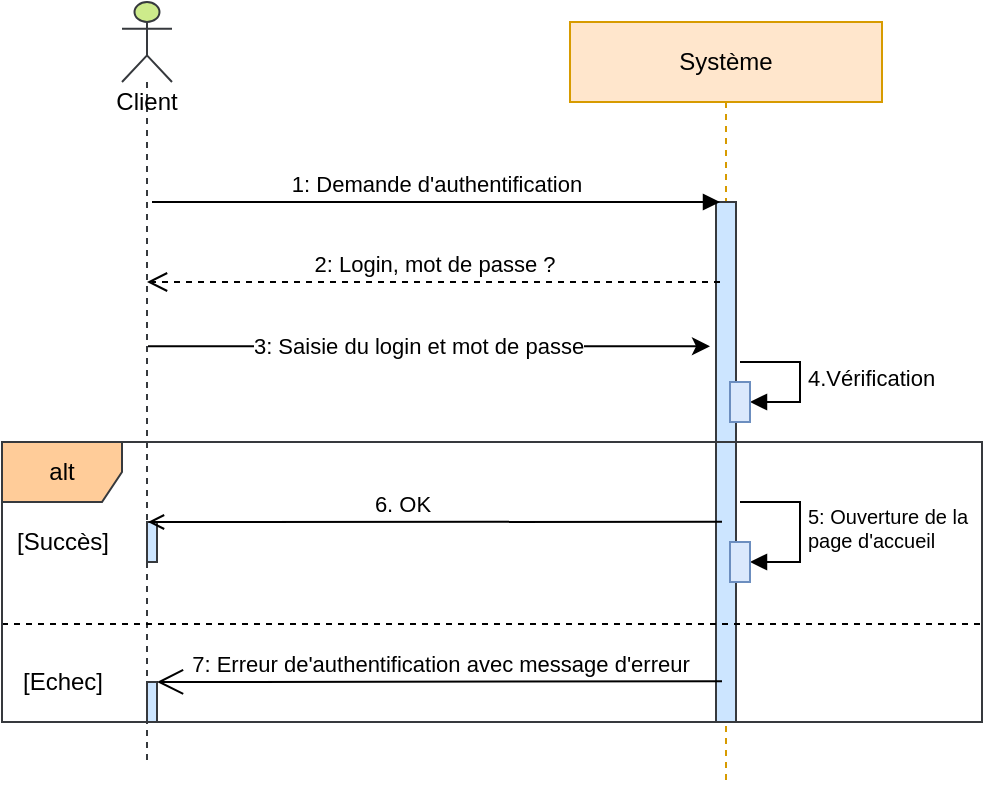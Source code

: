 <mxfile version="24.7.14">
  <diagram id="XXXXXXXXXX" name="Page-1">
    <mxGraphModel dx="1381" dy="641" grid="1" gridSize="10" guides="1" tooltips="1" connect="1" arrows="1" fold="1" page="1" pageScale="1" pageWidth="827" pageHeight="1169" math="0" shadow="0">
      <root>
        <mxCell id="0" />
        <mxCell id="1" parent="0" />
        <mxCell id="CrJLwa9doVrwn5sshVww-13" value="Client" style="shape=umlLifeline;participant=umlActor;perimeter=lifelinePerimeter;whiteSpace=wrap;html=1;container=1;collapsible=0;recursiveResize=0;verticalAlign=top;spacingTop=36;outlineConnect=0;fillColor=#cdeb8b;strokeColor=#36393d;" parent="1" vertex="1">
          <mxGeometry x="620" y="100" width="25" height="380" as="geometry" />
        </mxCell>
        <mxCell id="CrJLwa9doVrwn5sshVww-15" value="" style="html=1;points=[[0,0,0,0,5],[0,1,0,0,-5],[1,0,0,0,5],[1,1,0,0,-5]];perimeter=orthogonalPerimeter;outlineConnect=0;targetShapes=umlLifeline;portConstraint=eastwest;newEdgeStyle={&quot;curved&quot;:0,&quot;rounded&quot;:0};fillColor=#cce5ff;strokeColor=#36393d;" parent="CrJLwa9doVrwn5sshVww-13" vertex="1">
          <mxGeometry x="12.5" y="260" width="5" height="20" as="geometry" />
        </mxCell>
        <mxCell id="CrJLwa9doVrwn5sshVww-37" value="" style="html=1;points=[[0,0,0,0,5],[0,1,0,0,-5],[1,0,0,0,5],[1,1,0,0,-5]];perimeter=orthogonalPerimeter;outlineConnect=0;targetShapes=umlLifeline;portConstraint=eastwest;newEdgeStyle={&quot;curved&quot;:0,&quot;rounded&quot;:0};fillColor=#cce5ff;strokeColor=#36393d;" parent="CrJLwa9doVrwn5sshVww-13" vertex="1">
          <mxGeometry x="12.5" y="340" width="5" height="20" as="geometry" />
        </mxCell>
        <mxCell id="CrJLwa9doVrwn5sshVww-16" value="Système" style="shape=umlLifeline;perimeter=lifelinePerimeter;whiteSpace=wrap;html=1;container=1;collapsible=0;recursiveResize=0;outlineConnect=0;fillColor=#ffe6cc;strokeColor=#d79b00;" parent="1" vertex="1">
          <mxGeometry x="844" y="110" width="156" height="380" as="geometry" />
        </mxCell>
        <mxCell id="CrJLwa9doVrwn5sshVww-17" value="" style="html=1;points=[[0,0,0,0,5],[0,1,0,0,-5],[1,0,0,0,5],[1,1,0,0,-5]];perimeter=orthogonalPerimeter;outlineConnect=0;targetShapes=umlLifeline;portConstraint=eastwest;newEdgeStyle={&quot;curved&quot;:0,&quot;rounded&quot;:0};fillColor=#cce5ff;strokeColor=#36393d;" parent="CrJLwa9doVrwn5sshVww-16" vertex="1">
          <mxGeometry x="73" y="90" width="10" height="260" as="geometry" />
        </mxCell>
        <mxCell id="CrJLwa9doVrwn5sshVww-33" value="1: Demande d&#39;authentification" style="html=1;verticalAlign=bottom;endArrow=block;" parent="CrJLwa9doVrwn5sshVww-16" edge="1">
          <mxGeometry width="80" relative="1" as="geometry">
            <mxPoint x="-209" y="90" as="sourcePoint" />
            <mxPoint x="75" y="90" as="targetPoint" />
            <Array as="points">
              <mxPoint x="-65" y="90" />
            </Array>
          </mxGeometry>
        </mxCell>
        <mxCell id="CrJLwa9doVrwn5sshVww-34" value="2: Login, mot de passe ?" style="html=1;verticalAlign=bottom;endArrow=open;dashed=1;endSize=8;" parent="CrJLwa9doVrwn5sshVww-16" target="CrJLwa9doVrwn5sshVww-13" edge="1">
          <mxGeometry relative="1" as="geometry">
            <mxPoint x="75" y="130" as="sourcePoint" />
            <mxPoint x="-185" y="130" as="targetPoint" />
            <Array as="points">
              <mxPoint x="-65" y="130" />
            </Array>
          </mxGeometry>
        </mxCell>
        <mxCell id="CrJLwa9doVrwn5sshVww-24" value="&lt;div style=&quot;font-size: 10px;&quot;&gt;&lt;font style=&quot;font-size: 10px;&quot;&gt;5: Ouverture de la&amp;nbsp;&lt;/font&gt;&lt;/div&gt;&lt;div style=&quot;font-size: 10px;&quot;&gt;&lt;font style=&quot;font-size: 10px;&quot;&gt;page d&#39;accueil&lt;/font&gt;&lt;/div&gt;" style="html=1;align=left;spacingLeft=2;endArrow=block;rounded=0;edgeStyle=orthogonalEdgeStyle;curved=0;rounded=0;" parent="CrJLwa9doVrwn5sshVww-16" target="CrJLwa9doVrwn5sshVww-49" edge="1">
          <mxGeometry relative="1" as="geometry">
            <mxPoint x="85" y="240" as="sourcePoint" />
            <Array as="points">
              <mxPoint x="115" y="270" />
            </Array>
            <mxPoint x="90" y="270" as="targetPoint" />
          </mxGeometry>
        </mxCell>
        <mxCell id="CrJLwa9doVrwn5sshVww-49" value="" style="html=1;points=[[0,0,0,0,5],[0,1,0,0,-5],[1,0,0,0,5],[1,1,0,0,-5]];perimeter=orthogonalPerimeter;outlineConnect=0;targetShapes=umlLifeline;portConstraint=eastwest;newEdgeStyle={&quot;curved&quot;:0,&quot;rounded&quot;:0};fillColor=#dae8fc;strokeColor=#6c8ebf;" parent="CrJLwa9doVrwn5sshVww-16" vertex="1">
          <mxGeometry x="80" y="260" width="10" height="20" as="geometry" />
        </mxCell>
        <mxCell id="CrJLwa9doVrwn5sshVww-58" value="4.Vérification" style="html=1;align=left;spacingLeft=2;endArrow=block;rounded=0;edgeStyle=orthogonalEdgeStyle;curved=0;rounded=0;" parent="CrJLwa9doVrwn5sshVww-16" target="CrJLwa9doVrwn5sshVww-59" edge="1">
          <mxGeometry relative="1" as="geometry">
            <mxPoint x="85" y="170" as="sourcePoint" />
            <Array as="points">
              <mxPoint x="115" y="170" />
              <mxPoint x="115" y="190" />
            </Array>
            <mxPoint x="90" y="200" as="targetPoint" />
          </mxGeometry>
        </mxCell>
        <mxCell id="CrJLwa9doVrwn5sshVww-59" value="" style="html=1;points=[[0,0,0,0,5],[0,1,0,0,-5],[1,0,0,0,5],[1,1,0,0,-5]];perimeter=orthogonalPerimeter;outlineConnect=0;targetShapes=umlLifeline;portConstraint=eastwest;newEdgeStyle={&quot;curved&quot;:0,&quot;rounded&quot;:0};fillColor=#dae8fc;strokeColor=#6c8ebf;" parent="CrJLwa9doVrwn5sshVww-16" vertex="1">
          <mxGeometry x="80" y="180" width="10" height="20" as="geometry" />
        </mxCell>
        <mxCell id="CrJLwa9doVrwn5sshVww-21" value="[Succès]" style="text;html=1;align=center;verticalAlign=middle;resizable=0;points=[];autosize=1;strokeColor=none;" parent="1" vertex="1">
          <mxGeometry x="560" y="360" width="60" height="20" as="geometry" />
        </mxCell>
        <mxCell id="CrJLwa9doVrwn5sshVww-22" value="6. OK" style="html=1;verticalAlign=bottom;endArrow=open;endSize=8;" parent="1" edge="1">
          <mxGeometry x="-1" y="-135" relative="1" as="geometry">
            <mxPoint x="634.429" y="310" as="sourcePoint" />
            <mxPoint x="634.429" y="309.66" as="targetPoint" />
            <Array as="points" />
            <mxPoint x="-9" y="50" as="offset" />
          </mxGeometry>
        </mxCell>
        <mxCell id="CrJLwa9doVrwn5sshVww-23" value="[Echec]" style="text;html=1;align=center;verticalAlign=middle;resizable=0;points=[];autosize=1;strokeColor=none;" parent="1" vertex="1">
          <mxGeometry x="560" y="430" width="60" height="20" as="geometry" />
        </mxCell>
        <mxCell id="CrJLwa9doVrwn5sshVww-28" value="" style="line;strokeWidth=1;fillColor=none;align=left;verticalAlign=middle;spacingTop=-1;spacingLeft=3;spacingRight=3;rotatable=0;labelPosition=right;points=[];portConstraint=eastwest;strokeColor=inherit;dashed=1;" parent="1" vertex="1">
          <mxGeometry x="560" y="407" width="490" height="8" as="geometry" />
        </mxCell>
        <mxCell id="CrJLwa9doVrwn5sshVww-40" value="" style="endArrow=open;html=1;rounded=0;entryX=0;entryY=0;entryDx=0;entryDy=5;entryPerimeter=0;exitX=0.3;exitY=0.615;exitDx=0;exitDy=0;exitPerimeter=0;endFill=0;" parent="1" edge="1" source="CrJLwa9doVrwn5sshVww-17">
          <mxGeometry width="50" height="50" relative="1" as="geometry">
            <mxPoint x="910" y="360" as="sourcePoint" />
            <mxPoint x="633" y="360" as="targetPoint" />
          </mxGeometry>
        </mxCell>
        <mxCell id="CrJLwa9doVrwn5sshVww-41" value="" style="endArrow=none;html=1;rounded=0;entryX=0;entryY=0;entryDx=0;entryDy=5;entryPerimeter=0;endFill=0;startArrow=classic;startFill=1;" parent="1" edge="1">
          <mxGeometry width="50" height="50" relative="1" as="geometry">
            <mxPoint x="914" y="272.16" as="sourcePoint" />
            <mxPoint x="633" y="272.16" as="targetPoint" />
          </mxGeometry>
        </mxCell>
        <mxCell id="CrJLwa9doVrwn5sshVww-42" value="&lt;div&gt;3: Saisie du login et mot de passe &lt;/div&gt;" style="edgeLabel;html=1;align=center;verticalAlign=middle;resizable=0;points=[];" parent="CrJLwa9doVrwn5sshVww-41" vertex="1" connectable="0">
          <mxGeometry x="0.279" relative="1" as="geometry">
            <mxPoint x="33" as="offset" />
          </mxGeometry>
        </mxCell>
        <mxCell id="CrJLwa9doVrwn5sshVww-30" value="alt" style="shape=umlFrame;whiteSpace=wrap;html=1;fillColor=#ffcc99;strokeColor=#36393d;" parent="1" vertex="1">
          <mxGeometry x="560" y="320" width="490" height="140" as="geometry" />
        </mxCell>
        <mxCell id="CrJLwa9doVrwn5sshVww-29" value="7: Erreur de&#39;authentification avec message d&#39;erreur" style="html=1;verticalAlign=bottom;endArrow=open;endSize=11;startSize=0;jumpSize=14;" parent="1" edge="1" target="CrJLwa9doVrwn5sshVww-37">
          <mxGeometry relative="1" as="geometry">
            <mxPoint x="920" y="439.66" as="sourcePoint" />
            <mxPoint x="645" y="439.66" as="targetPoint" />
            <Array as="points" />
          </mxGeometry>
        </mxCell>
      </root>
    </mxGraphModel>
  </diagram>
</mxfile>
